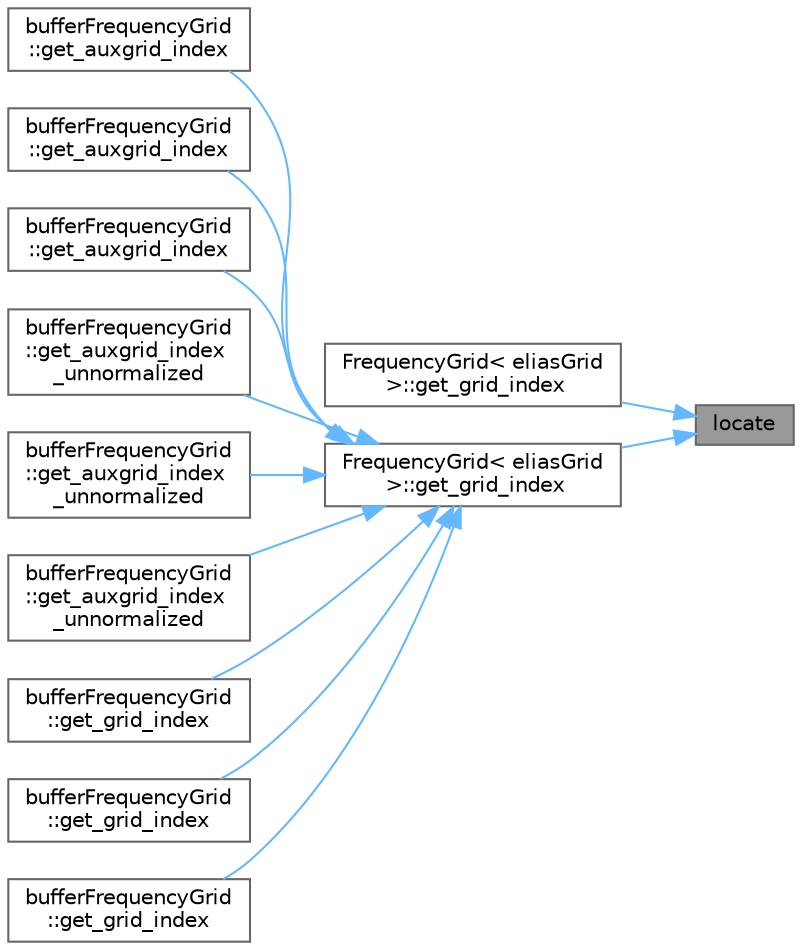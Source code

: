 digraph "locate"
{
 // INTERACTIVE_SVG=YES
 // LATEX_PDF_SIZE
  bgcolor="transparent";
  edge [fontname=Helvetica,fontsize=10,labelfontname=Helvetica,labelfontsize=10];
  node [fontname=Helvetica,fontsize=10,shape=box,height=0.2,width=0.4];
  rankdir="RL";
  Node1 [id="Node000001",label="locate",height=0.2,width=0.4,color="gray40", fillcolor="grey60", style="filled", fontcolor="black",tooltip=" "];
  Node1 -> Node2 [id="edge1_Node000001_Node000002",dir="back",color="steelblue1",style="solid",tooltip=" "];
  Node2 [id="Node000002",label="FrequencyGrid\< eliasGrid\l \>::get_grid_index",height=0.2,width=0.4,color="grey40", fillcolor="white", style="filled",URL="$df/d83/classFrequencyGrid_3_01eliasGrid_01_4.html#af3f7ab409e9acfea5d5313cd13b6e8c3",tooltip=" "];
  Node1 -> Node3 [id="edge2_Node000001_Node000003",dir="back",color="steelblue1",style="solid",tooltip=" "];
  Node3 [id="Node000003",label="FrequencyGrid\< eliasGrid\l \>::get_grid_index",height=0.2,width=0.4,color="grey40", fillcolor="white", style="filled",URL="$df/d83/classFrequencyGrid_3_01eliasGrid_01_4.html#abd4d1c02f8c415a4e426b883a716e2f0",tooltip="core grid functionality (has to be super efficient)"];
  Node3 -> Node4 [id="edge3_Node000003_Node000004",dir="back",color="steelblue1",style="solid",tooltip=" "];
  Node4 [id="Node000004",label="bufferFrequencyGrid\l::get_auxgrid_index",height=0.2,width=0.4,color="grey40", fillcolor="white", style="filled",URL="$df/dd5/classbufferFrequencyGrid.html#a1d20d85f69c7e9292044f236f9f32bde",tooltip="determine the grid indices for the frequencies + determine normalized distance to next smaller grid p..."];
  Node3 -> Node5 [id="edge4_Node000003_Node000005",dir="back",color="steelblue1",style="solid",tooltip=" "];
  Node5 [id="Node000005",label="bufferFrequencyGrid\l::get_auxgrid_index",height=0.2,width=0.4,color="grey40", fillcolor="white", style="filled",URL="$df/dd5/classbufferFrequencyGrid.html#ae0a77a63244297527cfdc6ad4a53e392",tooltip=" "];
  Node3 -> Node6 [id="edge5_Node000003_Node000006",dir="back",color="steelblue1",style="solid",tooltip=" "];
  Node6 [id="Node000006",label="bufferFrequencyGrid\l::get_auxgrid_index",height=0.2,width=0.4,color="grey40", fillcolor="white", style="filled",URL="$df/dd5/classbufferFrequencyGrid.html#afcbc5ac73dec43b73e82649cc1b124ff",tooltip=" "];
  Node3 -> Node7 [id="edge6_Node000003_Node000007",dir="back",color="steelblue1",style="solid",tooltip=" "];
  Node7 [id="Node000007",label="bufferFrequencyGrid\l::get_auxgrid_index\l_unnormalized",height=0.2,width=0.4,color="grey40", fillcolor="white", style="filled",URL="$df/dd5/classbufferFrequencyGrid.html#a0e43a648ede88dde5faf234f9d5e9a6d",tooltip="determine the grid indices for the frequencies + determine UN-normalized distance to next smaller gri..."];
  Node3 -> Node8 [id="edge7_Node000003_Node000008",dir="back",color="steelblue1",style="solid",tooltip=" "];
  Node8 [id="Node000008",label="bufferFrequencyGrid\l::get_auxgrid_index\l_unnormalized",height=0.2,width=0.4,color="grey40", fillcolor="white", style="filled",URL="$df/dd5/classbufferFrequencyGrid.html#a0a45fbc35fbc8370819c4c2a59c109df",tooltip=" "];
  Node3 -> Node9 [id="edge8_Node000003_Node000009",dir="back",color="steelblue1",style="solid",tooltip=" "];
  Node9 [id="Node000009",label="bufferFrequencyGrid\l::get_auxgrid_index\l_unnormalized",height=0.2,width=0.4,color="grey40", fillcolor="white", style="filled",URL="$df/dd5/classbufferFrequencyGrid.html#a35c0ef32daebf62a24296568293a7acd",tooltip=" "];
  Node3 -> Node10 [id="edge9_Node000003_Node000010",dir="back",color="steelblue1",style="solid",tooltip=" "];
  Node10 [id="Node000010",label="bufferFrequencyGrid\l::get_grid_index",height=0.2,width=0.4,color="grey40", fillcolor="white", style="filled",URL="$df/dd5/classbufferFrequencyGrid.html#ae8061f2a96fdb2418f8545efb02b89b6",tooltip="determine the grid indices for the frequencies + determine normalized distance to next smaller grid p..."];
  Node3 -> Node11 [id="edge10_Node000003_Node000011",dir="back",color="steelblue1",style="solid",tooltip=" "];
  Node11 [id="Node000011",label="bufferFrequencyGrid\l::get_grid_index",height=0.2,width=0.4,color="grey40", fillcolor="white", style="filled",URL="$df/dd5/classbufferFrequencyGrid.html#a9c829e21d491e684ade4a54ed0ad75fd",tooltip=" "];
  Node3 -> Node12 [id="edge11_Node000003_Node000012",dir="back",color="steelblue1",style="solid",tooltip=" "];
  Node12 [id="Node000012",label="bufferFrequencyGrid\l::get_grid_index",height=0.2,width=0.4,color="grey40", fillcolor="white", style="filled",URL="$df/dd5/classbufferFrequencyGrid.html#a622b97ae2430f7b7218757a68bcd2416",tooltip=" "];
}
